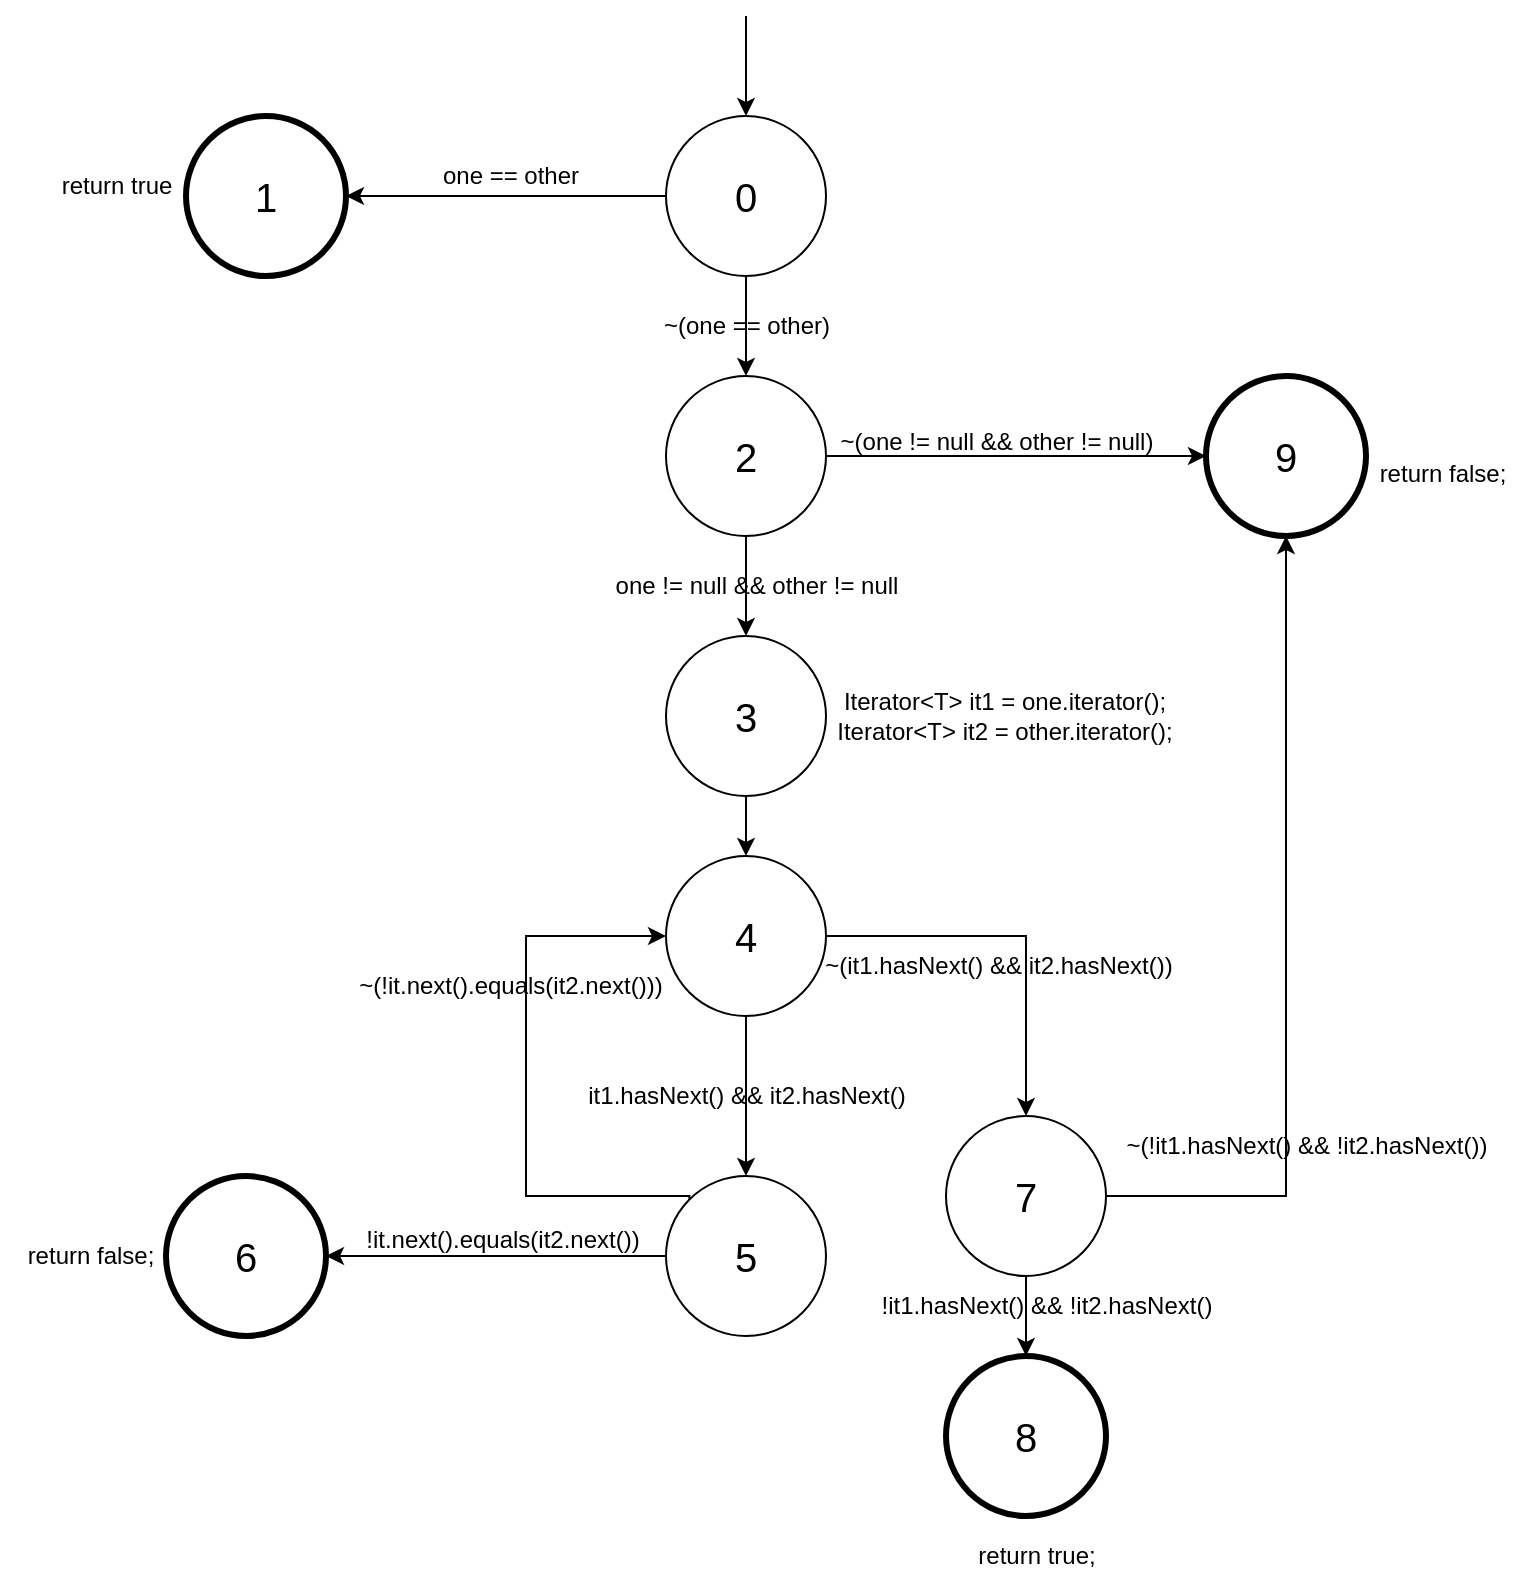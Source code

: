 <mxfile version="24.1.0" type="device">
  <diagram name="Página-1" id="4RKxWhE0Hhbs3kV2VBbR">
    <mxGraphModel dx="577" dy="770" grid="1" gridSize="10" guides="1" tooltips="1" connect="1" arrows="1" fold="1" page="1" pageScale="1" pageWidth="827" pageHeight="1169" math="0" shadow="0">
      <root>
        <mxCell id="0" />
        <mxCell id="1" parent="0" />
        <mxCell id="iSEYDDZ59iVRkY5HpJAP-4" style="edgeStyle=orthogonalEdgeStyle;rounded=0;orthogonalLoop=1;jettySize=auto;html=1;entryX=1;entryY=0.5;entryDx=0;entryDy=0;" edge="1" parent="1" source="iSEYDDZ59iVRkY5HpJAP-1" target="iSEYDDZ59iVRkY5HpJAP-3">
          <mxGeometry relative="1" as="geometry" />
        </mxCell>
        <mxCell id="iSEYDDZ59iVRkY5HpJAP-8" style="edgeStyle=orthogonalEdgeStyle;rounded=0;orthogonalLoop=1;jettySize=auto;html=1;entryX=0.5;entryY=0;entryDx=0;entryDy=0;" edge="1" parent="1" source="iSEYDDZ59iVRkY5HpJAP-1" target="iSEYDDZ59iVRkY5HpJAP-7">
          <mxGeometry relative="1" as="geometry" />
        </mxCell>
        <mxCell id="iSEYDDZ59iVRkY5HpJAP-1" value="&lt;font style=&quot;font-size: 20px;&quot;&gt;0&lt;/font&gt;" style="ellipse;whiteSpace=wrap;html=1;aspect=fixed;" vertex="1" parent="1">
          <mxGeometry x="374" y="90" width="80" height="80" as="geometry" />
        </mxCell>
        <mxCell id="iSEYDDZ59iVRkY5HpJAP-2" value="" style="endArrow=classic;html=1;rounded=0;entryX=0.5;entryY=0;entryDx=0;entryDy=0;" edge="1" parent="1" target="iSEYDDZ59iVRkY5HpJAP-1">
          <mxGeometry width="50" height="50" relative="1" as="geometry">
            <mxPoint x="414" y="40" as="sourcePoint" />
            <mxPoint x="394" y="-10" as="targetPoint" />
          </mxGeometry>
        </mxCell>
        <mxCell id="iSEYDDZ59iVRkY5HpJAP-3" value="&lt;font style=&quot;font-size: 20px;&quot;&gt;1&lt;/font&gt;" style="ellipse;whiteSpace=wrap;html=1;aspect=fixed;strokeWidth=3;" vertex="1" parent="1">
          <mxGeometry x="134" y="90" width="80" height="80" as="geometry" />
        </mxCell>
        <mxCell id="iSEYDDZ59iVRkY5HpJAP-5" value="&lt;font style=&quot;font-size: 12px;&quot;&gt;one == other&lt;/font&gt;" style="text;html=1;align=center;verticalAlign=middle;resizable=0;points=[];autosize=1;strokeColor=none;fillColor=none;" vertex="1" parent="1">
          <mxGeometry x="251" y="105" width="90" height="30" as="geometry" />
        </mxCell>
        <mxCell id="iSEYDDZ59iVRkY5HpJAP-6" value="&lt;font style=&quot;font-size: 12px;&quot;&gt;return true&lt;/font&gt;" style="text;html=1;align=center;verticalAlign=middle;resizable=0;points=[];autosize=1;strokeColor=none;fillColor=none;" vertex="1" parent="1">
          <mxGeometry x="59" y="110" width="80" height="30" as="geometry" />
        </mxCell>
        <mxCell id="iSEYDDZ59iVRkY5HpJAP-10" style="edgeStyle=orthogonalEdgeStyle;rounded=0;orthogonalLoop=1;jettySize=auto;html=1;entryX=0.5;entryY=0;entryDx=0;entryDy=0;" edge="1" parent="1" source="iSEYDDZ59iVRkY5HpJAP-7" target="iSEYDDZ59iVRkY5HpJAP-16">
          <mxGeometry relative="1" as="geometry">
            <mxPoint x="414" y="360" as="targetPoint" />
          </mxGeometry>
        </mxCell>
        <mxCell id="iSEYDDZ59iVRkY5HpJAP-13" style="edgeStyle=orthogonalEdgeStyle;rounded=0;orthogonalLoop=1;jettySize=auto;html=1;entryX=0;entryY=0.5;entryDx=0;entryDy=0;" edge="1" parent="1" source="iSEYDDZ59iVRkY5HpJAP-7" target="iSEYDDZ59iVRkY5HpJAP-12">
          <mxGeometry relative="1" as="geometry" />
        </mxCell>
        <mxCell id="iSEYDDZ59iVRkY5HpJAP-7" value="&lt;span style=&quot;font-size: 20px;&quot;&gt;2&lt;/span&gt;" style="ellipse;whiteSpace=wrap;html=1;aspect=fixed;" vertex="1" parent="1">
          <mxGeometry x="374" y="220" width="80" height="80" as="geometry" />
        </mxCell>
        <mxCell id="iSEYDDZ59iVRkY5HpJAP-9" value="&lt;font style=&quot;&quot;&gt;&lt;font style=&quot;font-size: 12px;&quot;&gt;~(one == other)&lt;/font&gt;&lt;br&gt;&lt;/font&gt;" style="text;html=1;align=center;verticalAlign=middle;resizable=0;points=[];autosize=1;strokeColor=none;fillColor=none;" vertex="1" parent="1">
          <mxGeometry x="359" y="180" width="110" height="30" as="geometry" />
        </mxCell>
        <mxCell id="iSEYDDZ59iVRkY5HpJAP-12" value="&lt;font style=&quot;font-size: 20px;&quot;&gt;9&lt;/font&gt;" style="ellipse;whiteSpace=wrap;html=1;aspect=fixed;fontSize=20;strokeWidth=3;" vertex="1" parent="1">
          <mxGeometry x="644" y="220" width="80" height="80" as="geometry" />
        </mxCell>
        <mxCell id="iSEYDDZ59iVRkY5HpJAP-14" value="~(one != null &amp;amp;&amp;amp; other != null)" style="text;html=1;align=center;verticalAlign=middle;resizable=0;points=[];autosize=1;strokeColor=none;fillColor=none;" vertex="1" parent="1">
          <mxGeometry x="449" y="238" width="180" height="30" as="geometry" />
        </mxCell>
        <mxCell id="iSEYDDZ59iVRkY5HpJAP-15" value="one != null &amp;amp;&amp;amp; other != null" style="text;html=1;align=center;verticalAlign=middle;resizable=0;points=[];autosize=1;strokeColor=none;fillColor=none;" vertex="1" parent="1">
          <mxGeometry x="334" y="310" width="170" height="30" as="geometry" />
        </mxCell>
        <mxCell id="iSEYDDZ59iVRkY5HpJAP-21" style="edgeStyle=orthogonalEdgeStyle;rounded=0;orthogonalLoop=1;jettySize=auto;html=1;entryX=0.5;entryY=0;entryDx=0;entryDy=0;" edge="1" parent="1" source="iSEYDDZ59iVRkY5HpJAP-16" target="iSEYDDZ59iVRkY5HpJAP-20">
          <mxGeometry relative="1" as="geometry" />
        </mxCell>
        <mxCell id="iSEYDDZ59iVRkY5HpJAP-16" value="&lt;div&gt;&lt;span style=&quot;font-size: 20px;&quot;&gt;3&lt;/span&gt;&lt;/div&gt;" style="ellipse;whiteSpace=wrap;html=1;aspect=fixed;" vertex="1" parent="1">
          <mxGeometry x="374" y="350" width="80" height="80" as="geometry" />
        </mxCell>
        <mxCell id="iSEYDDZ59iVRkY5HpJAP-18" value="Iterator&amp;lt;T&amp;gt; it1 = one.iterator();&lt;div&gt;Iterator&amp;lt;T&amp;gt; it2 = other.iterator();&lt;/div&gt;" style="text;html=1;align=center;verticalAlign=middle;resizable=0;points=[];autosize=1;strokeColor=none;fillColor=none;" vertex="1" parent="1">
          <mxGeometry x="448" y="370" width="190" height="40" as="geometry" />
        </mxCell>
        <mxCell id="iSEYDDZ59iVRkY5HpJAP-25" style="edgeStyle=orthogonalEdgeStyle;rounded=0;orthogonalLoop=1;jettySize=auto;html=1;entryX=0.5;entryY=0;entryDx=0;entryDy=0;" edge="1" parent="1" source="iSEYDDZ59iVRkY5HpJAP-20" target="iSEYDDZ59iVRkY5HpJAP-23">
          <mxGeometry relative="1" as="geometry" />
        </mxCell>
        <mxCell id="iSEYDDZ59iVRkY5HpJAP-33" style="edgeStyle=orthogonalEdgeStyle;rounded=0;orthogonalLoop=1;jettySize=auto;html=1;exitX=1;exitY=0.5;exitDx=0;exitDy=0;entryX=0.5;entryY=0;entryDx=0;entryDy=0;" edge="1" parent="1" source="iSEYDDZ59iVRkY5HpJAP-20" target="iSEYDDZ59iVRkY5HpJAP-32">
          <mxGeometry relative="1" as="geometry" />
        </mxCell>
        <mxCell id="iSEYDDZ59iVRkY5HpJAP-20" value="&lt;div&gt;&lt;span style=&quot;font-size: 20px;&quot;&gt;4&lt;/span&gt;&lt;/div&gt;" style="ellipse;whiteSpace=wrap;html=1;aspect=fixed;" vertex="1" parent="1">
          <mxGeometry x="374" y="460" width="80" height="80" as="geometry" />
        </mxCell>
        <mxCell id="iSEYDDZ59iVRkY5HpJAP-27" style="edgeStyle=orthogonalEdgeStyle;rounded=0;orthogonalLoop=1;jettySize=auto;html=1;entryX=1;entryY=0.5;entryDx=0;entryDy=0;" edge="1" parent="1" source="iSEYDDZ59iVRkY5HpJAP-23" target="iSEYDDZ59iVRkY5HpJAP-26">
          <mxGeometry relative="1" as="geometry" />
        </mxCell>
        <mxCell id="iSEYDDZ59iVRkY5HpJAP-30" style="edgeStyle=orthogonalEdgeStyle;rounded=0;orthogonalLoop=1;jettySize=auto;html=1;exitX=0;exitY=0;exitDx=0;exitDy=0;entryX=0;entryY=0.5;entryDx=0;entryDy=0;" edge="1" parent="1" source="iSEYDDZ59iVRkY5HpJAP-23" target="iSEYDDZ59iVRkY5HpJAP-20">
          <mxGeometry relative="1" as="geometry">
            <Array as="points">
              <mxPoint x="386" y="630" />
              <mxPoint x="304" y="630" />
              <mxPoint x="304" y="500" />
            </Array>
          </mxGeometry>
        </mxCell>
        <mxCell id="iSEYDDZ59iVRkY5HpJAP-23" value="&lt;div&gt;&lt;span style=&quot;font-size: 20px;&quot;&gt;5&lt;/span&gt;&lt;/div&gt;" style="ellipse;whiteSpace=wrap;html=1;aspect=fixed;" vertex="1" parent="1">
          <mxGeometry x="374" y="620" width="80" height="80" as="geometry" />
        </mxCell>
        <mxCell id="iSEYDDZ59iVRkY5HpJAP-24" value="it1.hasNext() &amp;amp;&amp;amp; it2.hasNext()" style="text;html=1;align=center;verticalAlign=middle;resizable=0;points=[];autosize=1;strokeColor=none;fillColor=none;" vertex="1" parent="1">
          <mxGeometry x="324" y="565" width="180" height="30" as="geometry" />
        </mxCell>
        <mxCell id="iSEYDDZ59iVRkY5HpJAP-26" value="&lt;div&gt;&lt;span style=&quot;font-size: 20px;&quot;&gt;6&lt;/span&gt;&lt;/div&gt;" style="ellipse;whiteSpace=wrap;html=1;aspect=fixed;strokeWidth=3;" vertex="1" parent="1">
          <mxGeometry x="124" y="620" width="80" height="80" as="geometry" />
        </mxCell>
        <mxCell id="iSEYDDZ59iVRkY5HpJAP-28" value="!it.next().equals(it2.next())" style="text;html=1;align=center;verticalAlign=middle;resizable=0;points=[];autosize=1;strokeColor=none;fillColor=none;" vertex="1" parent="1">
          <mxGeometry x="212" y="637" width="160" height="30" as="geometry" />
        </mxCell>
        <mxCell id="iSEYDDZ59iVRkY5HpJAP-29" value="return false;" style="text;html=1;align=center;verticalAlign=middle;resizable=0;points=[];autosize=1;strokeColor=none;fillColor=none;" vertex="1" parent="1">
          <mxGeometry x="41" y="645" width="90" height="30" as="geometry" />
        </mxCell>
        <mxCell id="iSEYDDZ59iVRkY5HpJAP-31" value="~(!it.next().equals(it2.next()))" style="text;html=1;align=center;verticalAlign=middle;resizable=0;points=[];autosize=1;strokeColor=none;fillColor=none;" vertex="1" parent="1">
          <mxGeometry x="206" y="510" width="180" height="30" as="geometry" />
        </mxCell>
        <mxCell id="iSEYDDZ59iVRkY5HpJAP-36" style="edgeStyle=orthogonalEdgeStyle;rounded=0;orthogonalLoop=1;jettySize=auto;html=1;entryX=0.5;entryY=0;entryDx=0;entryDy=0;" edge="1" parent="1" source="iSEYDDZ59iVRkY5HpJAP-32" target="iSEYDDZ59iVRkY5HpJAP-35">
          <mxGeometry relative="1" as="geometry" />
        </mxCell>
        <mxCell id="iSEYDDZ59iVRkY5HpJAP-39" style="edgeStyle=orthogonalEdgeStyle;rounded=0;orthogonalLoop=1;jettySize=auto;html=1;exitX=1;exitY=0.5;exitDx=0;exitDy=0;entryX=0.5;entryY=1;entryDx=0;entryDy=0;" edge="1" parent="1" source="iSEYDDZ59iVRkY5HpJAP-32" target="iSEYDDZ59iVRkY5HpJAP-12">
          <mxGeometry relative="1" as="geometry" />
        </mxCell>
        <mxCell id="iSEYDDZ59iVRkY5HpJAP-32" value="&lt;div&gt;&lt;span style=&quot;font-size: 20px;&quot;&gt;7&lt;/span&gt;&lt;/div&gt;" style="ellipse;whiteSpace=wrap;html=1;aspect=fixed;" vertex="1" parent="1">
          <mxGeometry x="514" y="590" width="80" height="80" as="geometry" />
        </mxCell>
        <mxCell id="iSEYDDZ59iVRkY5HpJAP-34" value="~(it1.hasNext() &amp;amp;&amp;amp; it2.hasNext())" style="text;html=1;align=center;verticalAlign=middle;resizable=0;points=[];autosize=1;strokeColor=none;fillColor=none;" vertex="1" parent="1">
          <mxGeometry x="440" y="500" width="200" height="30" as="geometry" />
        </mxCell>
        <mxCell id="iSEYDDZ59iVRkY5HpJAP-35" value="&lt;div&gt;&lt;span style=&quot;font-size: 20px;&quot;&gt;8&lt;/span&gt;&lt;/div&gt;" style="ellipse;whiteSpace=wrap;html=1;aspect=fixed;strokeWidth=3;" vertex="1" parent="1">
          <mxGeometry x="514" y="710" width="80" height="80" as="geometry" />
        </mxCell>
        <mxCell id="iSEYDDZ59iVRkY5HpJAP-37" value="!it1.hasNext() &amp;amp;&amp;amp; !&lt;span style=&quot;color: rgba(0, 0, 0, 0); font-family: monospace; font-size: 0px; text-align: start;&quot;&gt;%3CmxGraphModel%3E%3Croot%3E%3CmxCell%20id%3D%220%22%2F%3E%3CmxCell%20id%3D%221%22%20parent%3D%220%22%2F%3E%3CmxCell%20id%3D%222%22%20value%3D%22it1.hasNext()%20%26amp%3Bamp%3B%26amp%3Bamp%3B%20it2.hasNext()%22%20style%3D%22text%3Bhtml%3D1%3Balign%3Dcenter%3BverticalAlign%3Dmiddle%3Bresizable%3D0%3Bpoints%3D%5B%5D%3Bautosize%3D1%3BstrokeColor%3Dnone%3BfillColor%3Dnone%3B%22%20vertex%3D%221%22%20parent%3D%221%22%3E%3CmxGeometry%20x%3D%22350%22%20y%3D%22540%22%20width%3D%22180%22%20height%3D%2230%22%20as%3D%22geometry%22%2F%3E%3C%2FmxCell%3E%3C%2Froot%3E%3C%2FmxGraphModel%3E&lt;/span&gt;it2.hasNext()" style="text;html=1;align=center;verticalAlign=middle;resizable=0;points=[];autosize=1;strokeColor=none;fillColor=none;" vertex="1" parent="1">
          <mxGeometry x="469" y="670" width="190" height="30" as="geometry" />
        </mxCell>
        <mxCell id="iSEYDDZ59iVRkY5HpJAP-38" value="return true;" style="text;html=1;align=center;verticalAlign=middle;resizable=0;points=[];autosize=1;strokeColor=none;fillColor=none;" vertex="1" parent="1">
          <mxGeometry x="519" y="795" width="80" height="30" as="geometry" />
        </mxCell>
        <mxCell id="iSEYDDZ59iVRkY5HpJAP-40" value="~(!it1.hasNext() &amp;amp;&amp;amp; !&lt;span style=&quot;color: rgba(0, 0, 0, 0); font-family: monospace; font-size: 0px; text-align: start;&quot;&gt;%3CmxGraphModel%3E%3Croot%3E%3CmxCell%20id%3D%220%22%2F%3E%3CmxCell%20id%3D%221%22%20parent%3D%220%22%2F%3E%3CmxCell%20id%3D%222%22%20value%3D%22it1.hasNext()%20%26amp%3Bamp%3B%26amp%3Bamp%3B%20it2.hasNext()%22%20style%3D%22text%3Bhtml%3D1%3Balign%3Dcenter%3BverticalAlign%3Dmiddle%3Bresizable%3D0%3Bpoints%3D%5B%5D%3Bautosize%3D1%3BstrokeColor%3Dnone%3BfillColor%3Dnone%3B%22%20vertex%3D%221%22%20parent%3D%221%22%3E%3CmxGeometry%20x%3D%22350%22%20y%3D%22540%22%20width%3D%22180%22%20height%3D%2230%22%20as%3D%22geometry%22%2F%3E%3C%2FmxCell%3E%3C%2Froot%3E%3C%2FmxGraphModel%3E&lt;/span&gt;it2.hasNext())" style="text;html=1;align=center;verticalAlign=middle;resizable=0;points=[];autosize=1;strokeColor=none;fillColor=none;" vertex="1" parent="1">
          <mxGeometry x="594" y="590" width="200" height="30" as="geometry" />
        </mxCell>
        <mxCell id="iSEYDDZ59iVRkY5HpJAP-42" value="return false;" style="text;html=1;align=center;verticalAlign=middle;resizable=0;points=[];autosize=1;strokeColor=none;fillColor=none;" vertex="1" parent="1">
          <mxGeometry x="717" y="254" width="90" height="30" as="geometry" />
        </mxCell>
      </root>
    </mxGraphModel>
  </diagram>
</mxfile>
